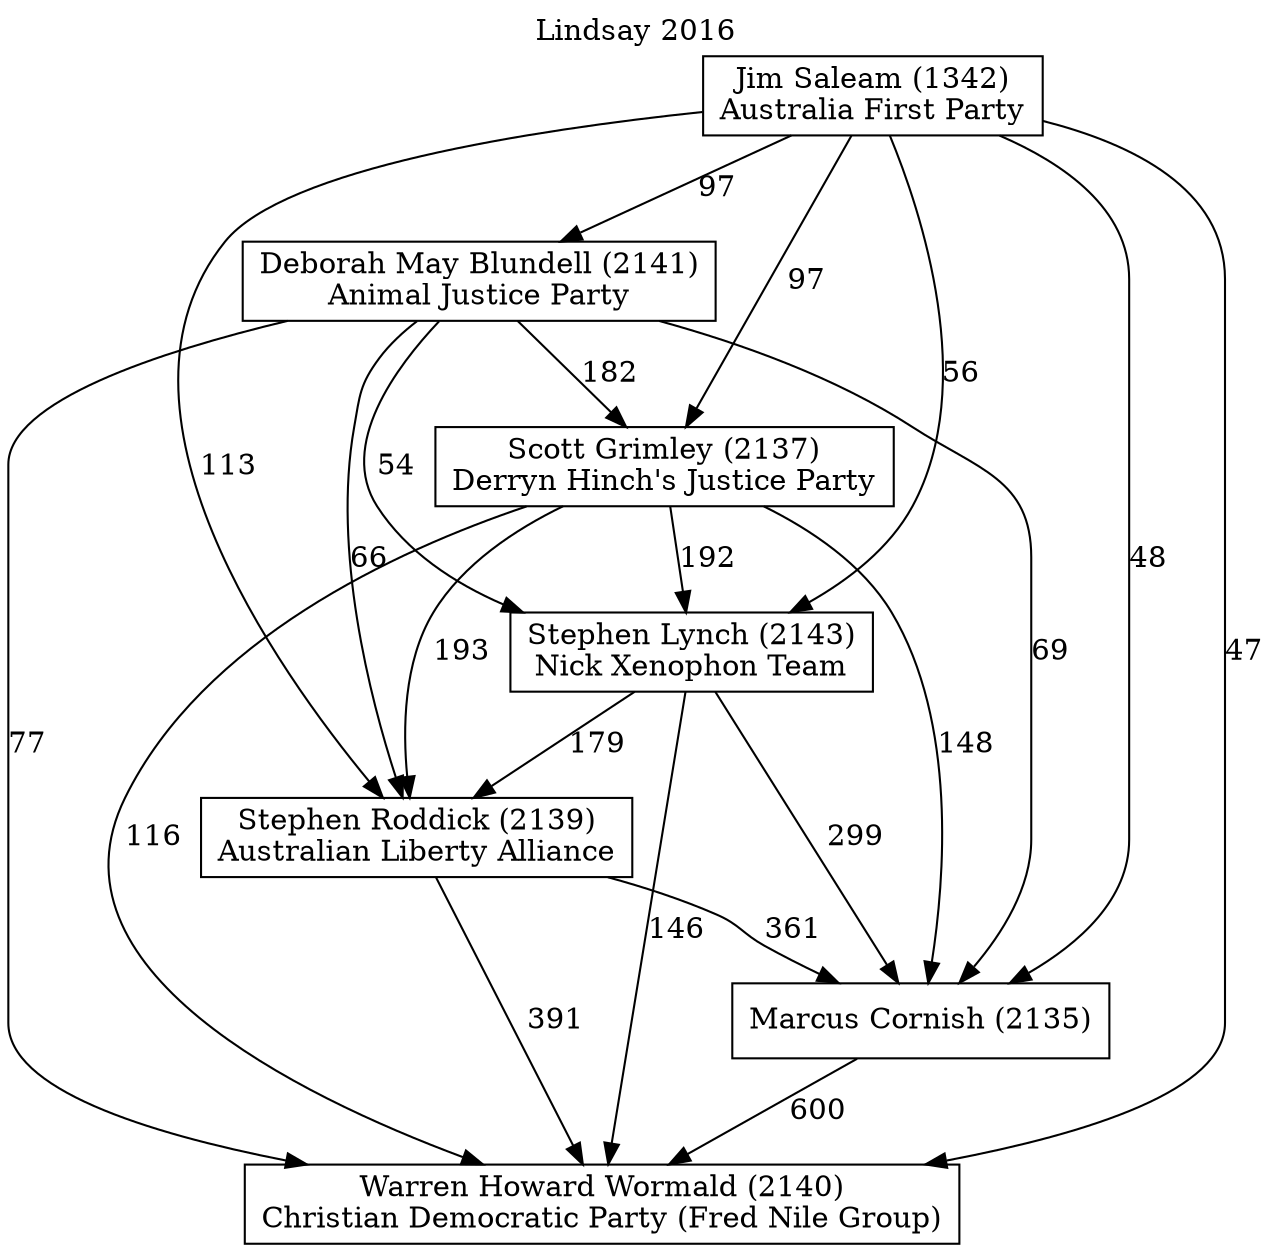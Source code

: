 // House preference flow
digraph "Warren Howard Wormald (2140)_Lindsay_2016" {
	graph [label="Lindsay 2016" labelloc=t mclimit=10]
	node [shape=box]
	"Stephen Lynch (2143)" [label="Stephen Lynch (2143)
Nick Xenophon Team"]
	"Scott Grimley (2137)" [label="Scott Grimley (2137)
Derryn Hinch's Justice Party"]
	"Jim Saleam (1342)" [label="Jim Saleam (1342)
Australia First Party"]
	"Warren Howard Wormald (2140)" [label="Warren Howard Wormald (2140)
Christian Democratic Party (Fred Nile Group)"]
	"Marcus Cornish (2135)" [label="Marcus Cornish (2135)
"]
	"Deborah May Blundell (2141)" [label="Deborah May Blundell (2141)
Animal Justice Party"]
	"Stephen Roddick (2139)" [label="Stephen Roddick (2139)
Australian Liberty Alliance"]
	"Stephen Roddick (2139)" -> "Warren Howard Wormald (2140)" [label=391]
	"Scott Grimley (2137)" -> "Stephen Roddick (2139)" [label=193]
	"Stephen Roddick (2139)" -> "Marcus Cornish (2135)" [label=361]
	"Marcus Cornish (2135)" -> "Warren Howard Wormald (2140)" [label=600]
	"Jim Saleam (1342)" -> "Warren Howard Wormald (2140)" [label=47]
	"Stephen Lynch (2143)" -> "Warren Howard Wormald (2140)" [label=146]
	"Jim Saleam (1342)" -> "Scott Grimley (2137)" [label=97]
	"Scott Grimley (2137)" -> "Warren Howard Wormald (2140)" [label=116]
	"Deborah May Blundell (2141)" -> "Stephen Lynch (2143)" [label=54]
	"Deborah May Blundell (2141)" -> "Warren Howard Wormald (2140)" [label=77]
	"Jim Saleam (1342)" -> "Marcus Cornish (2135)" [label=48]
	"Deborah May Blundell (2141)" -> "Stephen Roddick (2139)" [label=66]
	"Scott Grimley (2137)" -> "Marcus Cornish (2135)" [label=148]
	"Scott Grimley (2137)" -> "Stephen Lynch (2143)" [label=192]
	"Stephen Lynch (2143)" -> "Stephen Roddick (2139)" [label=179]
	"Deborah May Blundell (2141)" -> "Marcus Cornish (2135)" [label=69]
	"Jim Saleam (1342)" -> "Stephen Roddick (2139)" [label=113]
	"Deborah May Blundell (2141)" -> "Scott Grimley (2137)" [label=182]
	"Jim Saleam (1342)" -> "Deborah May Blundell (2141)" [label=97]
	"Stephen Lynch (2143)" -> "Marcus Cornish (2135)" [label=299]
	"Jim Saleam (1342)" -> "Stephen Lynch (2143)" [label=56]
}
